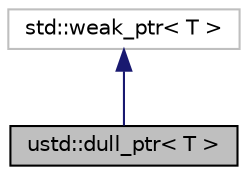 digraph "ustd::dull_ptr&lt; T &gt;"
{
 // LATEX_PDF_SIZE
  edge [fontname="Helvetica",fontsize="10",labelfontname="Helvetica",labelfontsize="10"];
  node [fontname="Helvetica",fontsize="10",shape=record];
  Node1 [label="ustd::dull_ptr\< T \>",height=0.2,width=0.4,color="black", fillcolor="grey75", style="filled", fontcolor="black",tooltip="An upgraded std::weak_ptr easier to use."];
  Node2 -> Node1 [dir="back",color="midnightblue",fontsize="10",style="solid",fontname="Helvetica"];
  Node2 [label="std::weak_ptr\< T \>",height=0.2,width=0.4,color="grey75", fillcolor="white", style="filled",tooltip=" "];
}
